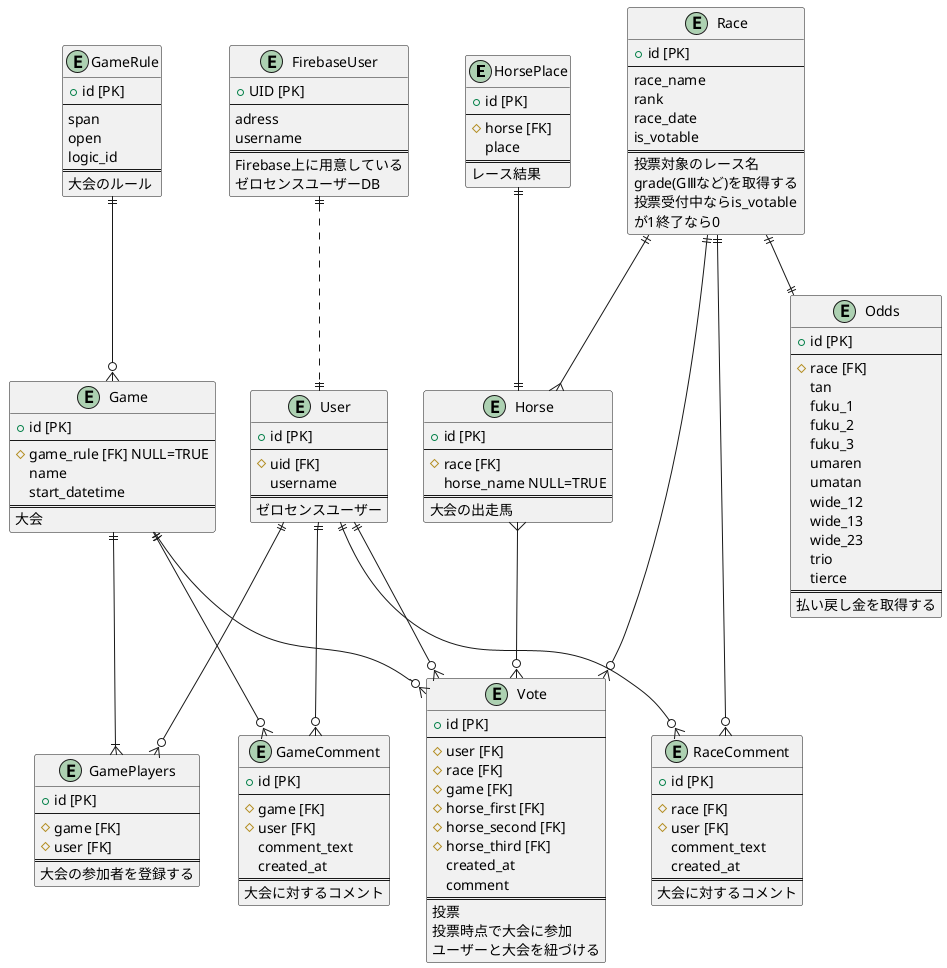 @startuml 20230920_ER図


entity HorsePlace {
  + id [PK]
  --
  # horse [FK]
  place
  ==
  レース結果
}

entity User {
  + id [PK]
  --
  # uid [FK]
  username
  ==
  ゼロセンスユーザー
}

entity FirebaseUser {
  + UID [PK]
  --
  adress 
  username
  ==
  Firebase上に用意している
  ゼロセンスユーザーDB
}

entity Game {
  + id [PK]
  --
  # game_rule [FK] NULL=TRUE
  name
  start_datetime
  ==
  大会
}

entity GameRule {
  + id [PK]
  --
  span
  open
  logic_id
  ==
  大会のルール
}

entity Vote {
  + id [PK]
  --
  # user [FK]
  # race [FK]
  # game [FK]
  # horse_first [FK]
  # horse_second [FK]
  # horse_third [FK]
  created_at
  comment
  ==
  投票
  投票時点で大会に参加
  ユーザーと大会を紐づける
}

entity Race{
  + id [PK]
  --
  race_name
  rank
  race_date
  is_votable
  ==
  投票対象のレース名
  grade(GⅢなど)を取得する  
  投票受付中ならis_votable
  が1終了なら0
}

entity Horse {
  + id [PK]
  --
  # race [FK] 
  horse_name NULL=TRUE
  ==
  大会の出走馬
}

entity Odds {
  + id [PK]
  --
  # race [FK]
  tan
  fuku_1
  fuku_2
  fuku_3
  umaren
  umatan
  wide_12
  wide_13
  wide_23
  trio
  tierce
  ==
  払い戻し金を取得する
}

entity GameComment {
  + id [PK]
  --
  # game [FK]
  # user [FK]
  comment_text
  created_at
  ==
  大会に対するコメント
}

entity GamePlayers {
  + id [PK]
  --
  # game [FK]
  # user [FK]
  ==
  大会の参加者を登録する
}

entity RaceComment {
  + id [PK]
  --
  # race [FK]
  # user [FK]
  comment_text
  created_at
  ==
  大会に対するコメント
}

Race ||--|| Odds
User ||--o{ Vote
Horse }--o{ Vote
Race ||--o{ Vote
Game ||--o{ Vote
Race ||--{ Horse
User ||--o{ GameComment
Game ||--o{ GameComment
User ||--o{ RaceComment
Race ||--o{ RaceComment
GameRule ||--o{ Game
HorsePlace ||--|| Horse
FirebaseUser ||..|| User
Game ||--|{ GamePlayers
User ||--o{ GamePlayers
@enduml

